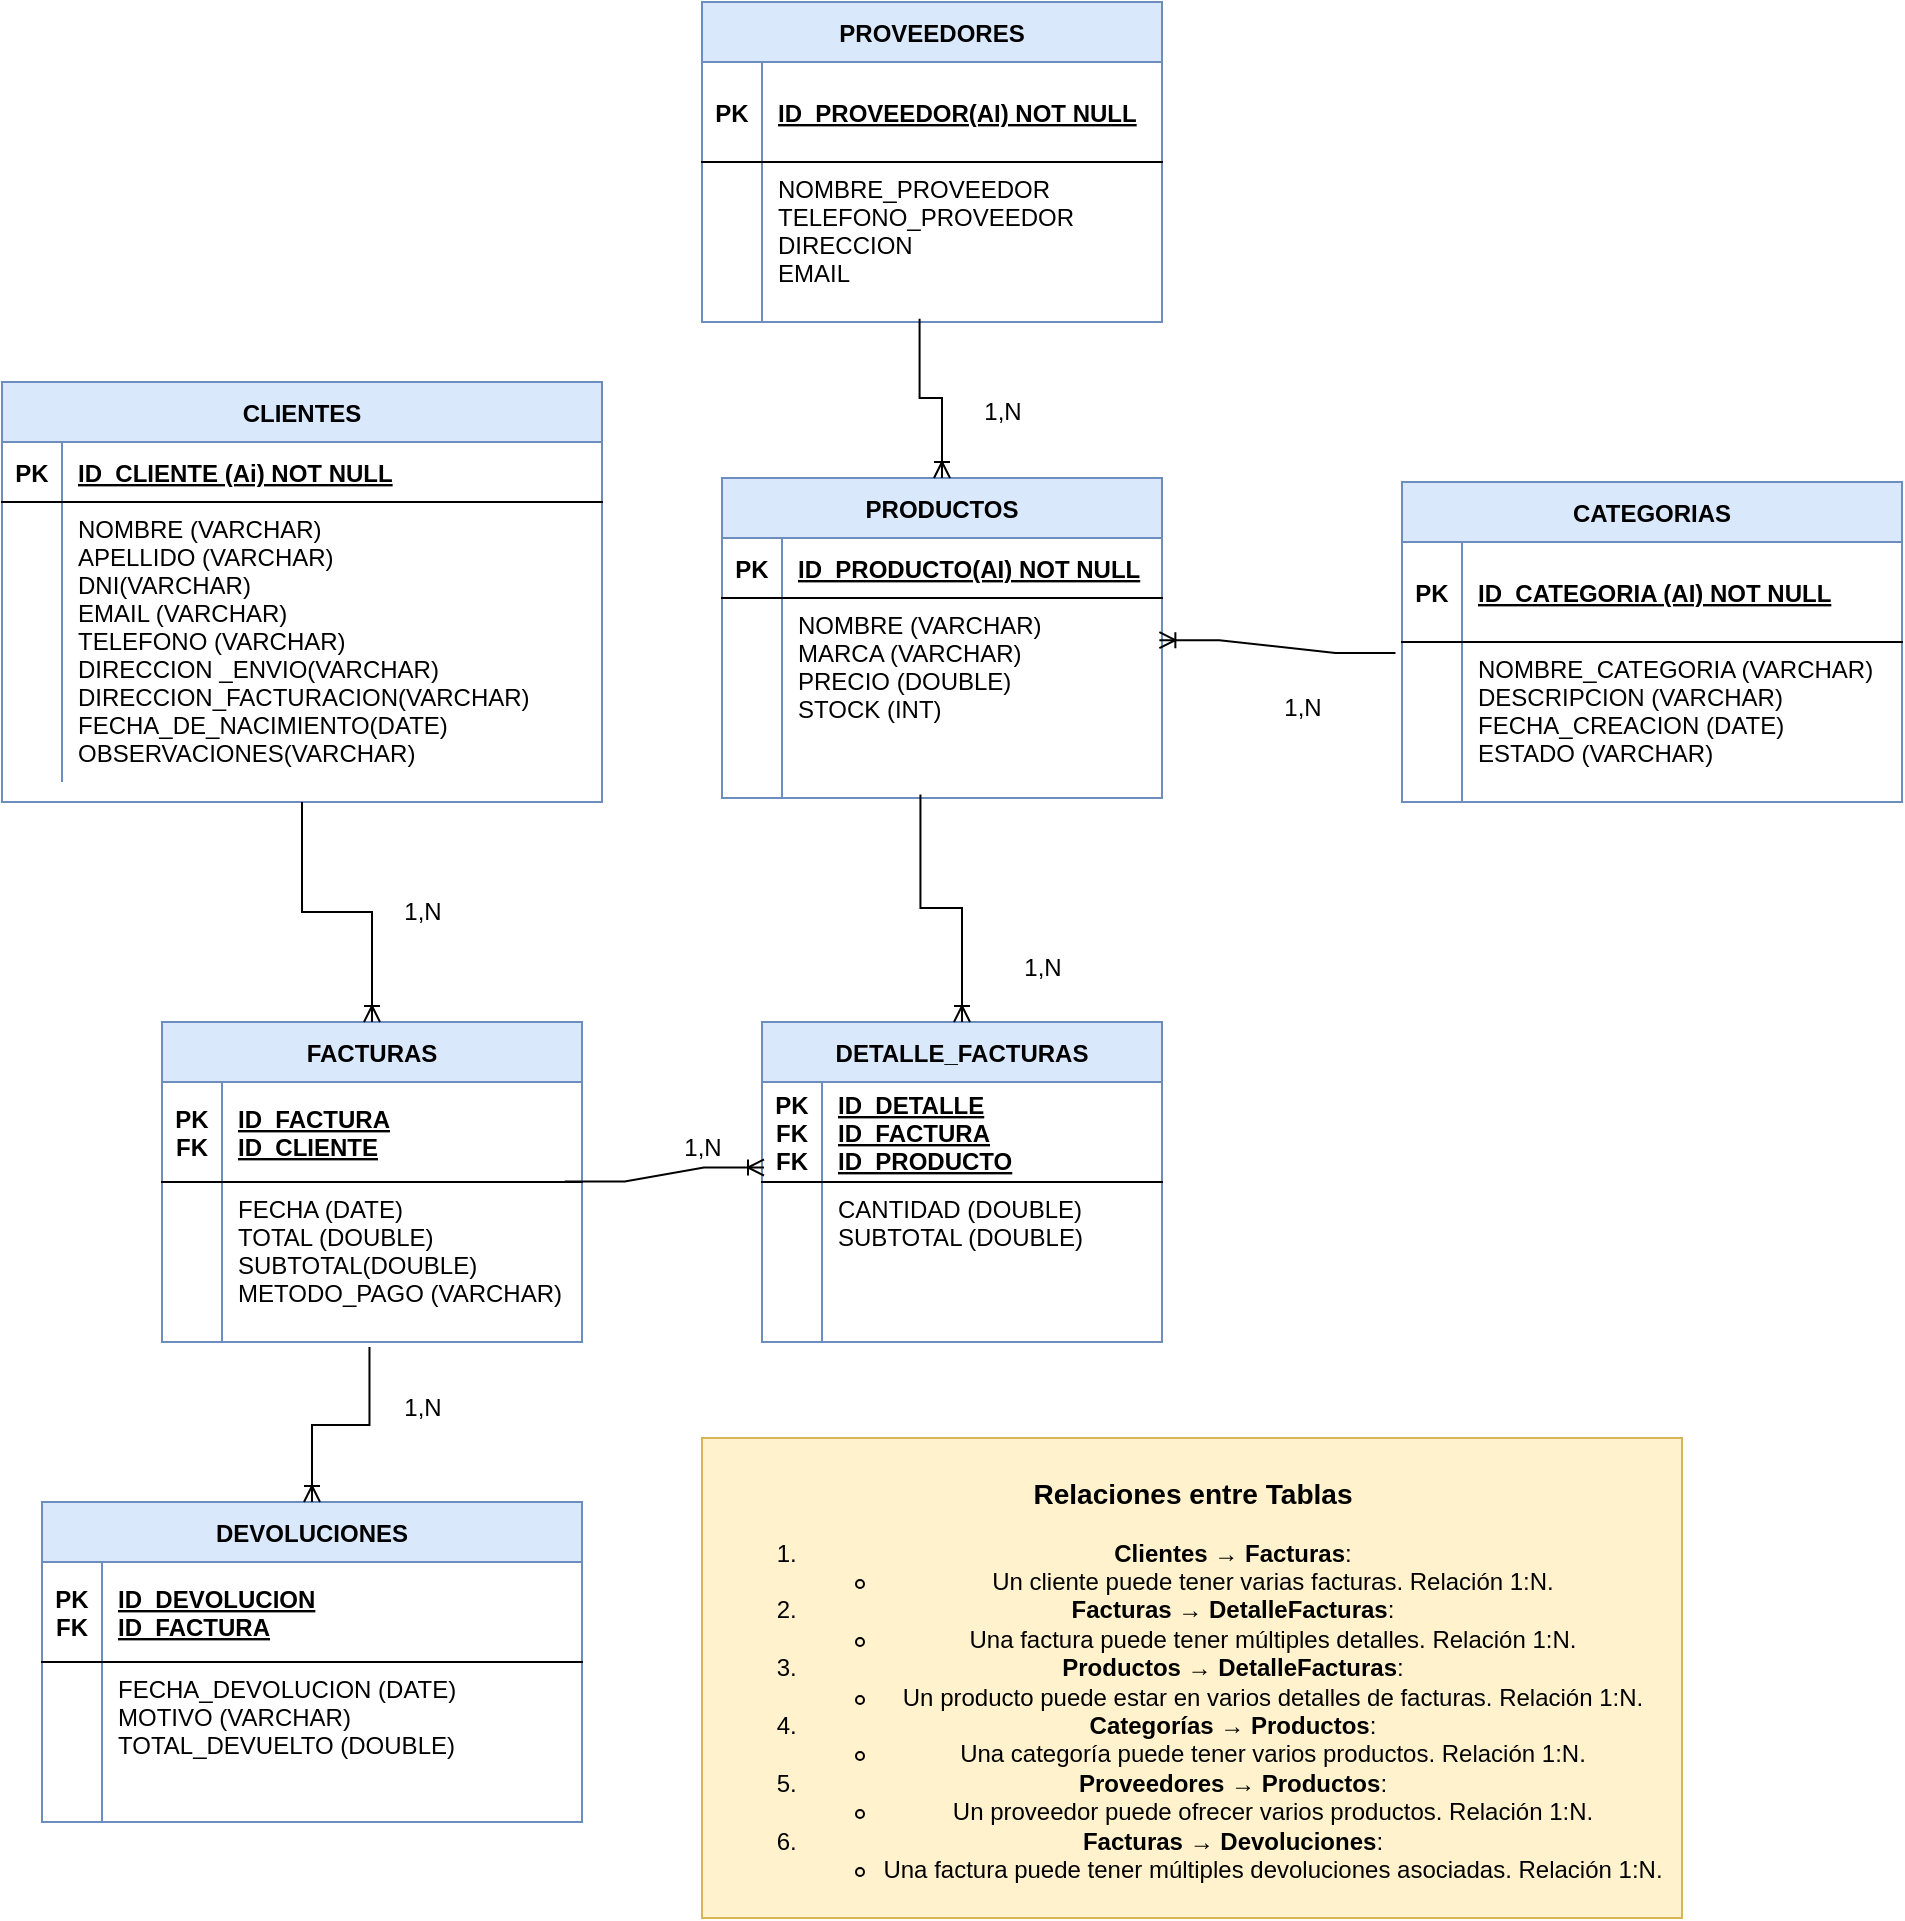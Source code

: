 <mxfile version="26.0.4">
  <diagram id="R2lEEEUBdFMjLlhIrx00" name="Page-1">
    <mxGraphModel dx="1954" dy="1608" grid="1" gridSize="10" guides="1" tooltips="1" connect="1" arrows="1" fold="1" page="1" pageScale="1" pageWidth="850" pageHeight="1100" background="none" math="0" shadow="0" extFonts="Permanent Marker^https://fonts.googleapis.com/css?family=Permanent+Marker">
      <root>
        <mxCell id="0" />
        <mxCell id="1" parent="0" />
        <mxCell id="C-vyLk0tnHw3VtMMgP7b-23" value="CLIENTES" style="shape=table;startSize=30;container=1;collapsible=1;childLayout=tableLayout;fixedRows=1;rowLines=0;fontStyle=1;align=center;resizeLast=1;fillColor=#dae8fc;strokeColor=#6c8ebf;" parent="1" vertex="1">
          <mxGeometry x="-110" y="-50" width="300" height="210" as="geometry">
            <mxRectangle x="-40" width="100" height="30" as="alternateBounds" />
          </mxGeometry>
        </mxCell>
        <mxCell id="C-vyLk0tnHw3VtMMgP7b-24" value="" style="shape=partialRectangle;collapsible=0;dropTarget=0;pointerEvents=0;fillColor=none;points=[[0,0.5],[1,0.5]];portConstraint=eastwest;top=0;left=0;right=0;bottom=1;" parent="C-vyLk0tnHw3VtMMgP7b-23" vertex="1">
          <mxGeometry y="30" width="300" height="30" as="geometry" />
        </mxCell>
        <mxCell id="C-vyLk0tnHw3VtMMgP7b-25" value="PK" style="shape=partialRectangle;overflow=hidden;connectable=0;fillColor=none;top=0;left=0;bottom=0;right=0;fontStyle=1;" parent="C-vyLk0tnHw3VtMMgP7b-24" vertex="1">
          <mxGeometry width="30" height="30" as="geometry">
            <mxRectangle width="30" height="30" as="alternateBounds" />
          </mxGeometry>
        </mxCell>
        <mxCell id="C-vyLk0tnHw3VtMMgP7b-26" value="ID_CLIENTE (Ai) NOT NULL" style="shape=partialRectangle;overflow=hidden;connectable=0;fillColor=none;top=0;left=0;bottom=0;right=0;align=left;spacingLeft=6;fontStyle=5;" parent="C-vyLk0tnHw3VtMMgP7b-24" vertex="1">
          <mxGeometry x="30" width="270" height="30" as="geometry">
            <mxRectangle width="270" height="30" as="alternateBounds" />
          </mxGeometry>
        </mxCell>
        <mxCell id="C-vyLk0tnHw3VtMMgP7b-27" value="" style="shape=partialRectangle;collapsible=0;dropTarget=0;pointerEvents=0;fillColor=none;points=[[0,0.5],[1,0.5]];portConstraint=eastwest;top=0;left=0;right=0;bottom=0;" parent="C-vyLk0tnHw3VtMMgP7b-23" vertex="1">
          <mxGeometry y="60" width="300" height="140" as="geometry" />
        </mxCell>
        <mxCell id="C-vyLk0tnHw3VtMMgP7b-28" value="" style="shape=partialRectangle;overflow=hidden;connectable=0;fillColor=none;top=0;left=0;bottom=0;right=0;" parent="C-vyLk0tnHw3VtMMgP7b-27" vertex="1">
          <mxGeometry width="30" height="140" as="geometry">
            <mxRectangle width="30" height="140" as="alternateBounds" />
          </mxGeometry>
        </mxCell>
        <mxCell id="C-vyLk0tnHw3VtMMgP7b-29" value="NOMBRE (VARCHAR)&#xa;APELLIDO (VARCHAR)&#xa;DNI(VARCHAR)&#xa;EMAIL (VARCHAR)&#xa;TELEFONO (VARCHAR)&#xa;DIRECCION _ENVIO(VARCHAR)&#xa;DIRECCION_FACTURACION(VARCHAR)&#xa;FECHA_DE_NACIMIENTO(DATE)&#xa;OBSERVACIONES(VARCHAR)" style="shape=partialRectangle;overflow=hidden;connectable=0;fillColor=none;top=0;left=0;bottom=0;right=0;align=left;spacingLeft=6;verticalAlign=top;" parent="C-vyLk0tnHw3VtMMgP7b-27" vertex="1">
          <mxGeometry x="30" width="270" height="140" as="geometry">
            <mxRectangle width="270" height="140" as="alternateBounds" />
          </mxGeometry>
        </mxCell>
        <mxCell id="9EJifP0b4ayhHqxQDqid-1" value="PRODUCTOS" style="shape=table;startSize=30;container=1;collapsible=1;childLayout=tableLayout;fixedRows=1;rowLines=0;fontStyle=1;align=center;resizeLast=1;fillColor=#dae8fc;strokeColor=#6c8ebf;" parent="1" vertex="1">
          <mxGeometry x="250" y="-2" width="220" height="160" as="geometry">
            <mxRectangle x="270" y="-2" width="100" height="30" as="alternateBounds" />
          </mxGeometry>
        </mxCell>
        <mxCell id="9EJifP0b4ayhHqxQDqid-2" value="" style="shape=partialRectangle;collapsible=0;dropTarget=0;pointerEvents=0;fillColor=none;points=[[0,0.5],[1,0.5]];portConstraint=eastwest;top=0;left=0;right=0;bottom=1;" parent="9EJifP0b4ayhHqxQDqid-1" vertex="1">
          <mxGeometry y="30" width="220" height="30" as="geometry" />
        </mxCell>
        <mxCell id="9EJifP0b4ayhHqxQDqid-3" value="PK" style="shape=partialRectangle;overflow=hidden;connectable=0;fillColor=none;top=0;left=0;bottom=0;right=0;fontStyle=1;" parent="9EJifP0b4ayhHqxQDqid-2" vertex="1">
          <mxGeometry width="30" height="30" as="geometry">
            <mxRectangle width="30" height="30" as="alternateBounds" />
          </mxGeometry>
        </mxCell>
        <mxCell id="9EJifP0b4ayhHqxQDqid-4" value="ID_PRODUCTO(AI) NOT NULL" style="shape=partialRectangle;overflow=hidden;connectable=0;fillColor=none;top=0;left=0;bottom=0;right=0;align=left;spacingLeft=6;fontStyle=5;" parent="9EJifP0b4ayhHqxQDqid-2" vertex="1">
          <mxGeometry x="30" width="190" height="30" as="geometry">
            <mxRectangle width="190" height="30" as="alternateBounds" />
          </mxGeometry>
        </mxCell>
        <mxCell id="9EJifP0b4ayhHqxQDqid-5" value="" style="shape=partialRectangle;collapsible=0;dropTarget=0;pointerEvents=0;fillColor=none;points=[[0,0.5],[1,0.5]];portConstraint=eastwest;top=0;left=0;right=0;bottom=0;" parent="9EJifP0b4ayhHqxQDqid-1" vertex="1">
          <mxGeometry y="60" width="220" height="100" as="geometry" />
        </mxCell>
        <mxCell id="9EJifP0b4ayhHqxQDqid-6" value="" style="shape=partialRectangle;overflow=hidden;connectable=0;fillColor=none;top=0;left=0;bottom=0;right=0;" parent="9EJifP0b4ayhHqxQDqid-5" vertex="1">
          <mxGeometry width="30" height="100" as="geometry">
            <mxRectangle width="30" height="100" as="alternateBounds" />
          </mxGeometry>
        </mxCell>
        <mxCell id="9EJifP0b4ayhHqxQDqid-7" value="NOMBRE (VARCHAR)&#xa;MARCA (VARCHAR)&#xa;PRECIO (DOUBLE)&#xa;STOCK (INT)" style="shape=partialRectangle;overflow=hidden;connectable=0;fillColor=none;top=0;left=0;bottom=0;right=0;align=left;spacingLeft=6;verticalAlign=top;" parent="9EJifP0b4ayhHqxQDqid-5" vertex="1">
          <mxGeometry x="30" width="190" height="100" as="geometry">
            <mxRectangle width="190" height="100" as="alternateBounds" />
          </mxGeometry>
        </mxCell>
        <mxCell id="9EJifP0b4ayhHqxQDqid-8" value="FACTURAS" style="shape=table;startSize=30;container=1;collapsible=1;childLayout=tableLayout;fixedRows=1;rowLines=0;fontStyle=1;align=center;resizeLast=1;fillColor=#dae8fc;strokeColor=#6c8ebf;" parent="1" vertex="1">
          <mxGeometry x="-30" y="270" width="210" height="160" as="geometry">
            <mxRectangle x="-20" y="240" width="100" height="30" as="alternateBounds" />
          </mxGeometry>
        </mxCell>
        <mxCell id="9EJifP0b4ayhHqxQDqid-9" value="" style="shape=partialRectangle;collapsible=0;dropTarget=0;pointerEvents=0;fillColor=none;points=[[0,0.5],[1,0.5]];portConstraint=eastwest;top=0;left=0;right=0;bottom=1;" parent="9EJifP0b4ayhHqxQDqid-8" vertex="1">
          <mxGeometry y="30" width="210" height="50" as="geometry" />
        </mxCell>
        <mxCell id="9EJifP0b4ayhHqxQDqid-10" value="PK&#xa;FK" style="shape=partialRectangle;overflow=hidden;connectable=0;fillColor=none;top=0;left=0;bottom=0;right=0;fontStyle=1;" parent="9EJifP0b4ayhHqxQDqid-9" vertex="1">
          <mxGeometry width="30" height="50" as="geometry">
            <mxRectangle width="30" height="50" as="alternateBounds" />
          </mxGeometry>
        </mxCell>
        <mxCell id="9EJifP0b4ayhHqxQDqid-11" value="ID_FACTURA&#xa;ID_CLIENTE" style="shape=partialRectangle;overflow=hidden;connectable=0;fillColor=none;top=0;left=0;bottom=0;right=0;align=left;spacingLeft=6;fontStyle=5;" parent="9EJifP0b4ayhHqxQDqid-9" vertex="1">
          <mxGeometry x="30" width="180" height="50" as="geometry">
            <mxRectangle width="180" height="50" as="alternateBounds" />
          </mxGeometry>
        </mxCell>
        <mxCell id="9EJifP0b4ayhHqxQDqid-12" value="" style="shape=partialRectangle;collapsible=0;dropTarget=0;pointerEvents=0;fillColor=none;points=[[0,0.5],[1,0.5]];portConstraint=eastwest;top=0;left=0;right=0;bottom=0;" parent="9EJifP0b4ayhHqxQDqid-8" vertex="1">
          <mxGeometry y="80" width="210" height="80" as="geometry" />
        </mxCell>
        <mxCell id="9EJifP0b4ayhHqxQDqid-13" value="" style="shape=partialRectangle;overflow=hidden;connectable=0;fillColor=none;top=0;left=0;bottom=0;right=0;" parent="9EJifP0b4ayhHqxQDqid-12" vertex="1">
          <mxGeometry width="30" height="80" as="geometry">
            <mxRectangle width="30" height="80" as="alternateBounds" />
          </mxGeometry>
        </mxCell>
        <mxCell id="9EJifP0b4ayhHqxQDqid-14" value="FECHA (DATE)&#xa;TOTAL (DOUBLE)&#xa;SUBTOTAL(DOUBLE)&#xa;METODO_PAGO (VARCHAR)" style="shape=partialRectangle;overflow=hidden;connectable=0;fillColor=none;top=0;left=0;bottom=0;right=0;align=left;spacingLeft=6;verticalAlign=top;" parent="9EJifP0b4ayhHqxQDqid-12" vertex="1">
          <mxGeometry x="30" width="180" height="80" as="geometry">
            <mxRectangle width="180" height="80" as="alternateBounds" />
          </mxGeometry>
        </mxCell>
        <mxCell id="9EJifP0b4ayhHqxQDqid-15" value="DETALLE_FACTURAS" style="shape=table;startSize=30;container=1;collapsible=1;childLayout=tableLayout;fixedRows=1;rowLines=0;fontStyle=1;align=center;resizeLast=1;fillColor=#dae8fc;strokeColor=#6c8ebf;" parent="1" vertex="1">
          <mxGeometry x="270" y="270" width="200" height="160" as="geometry">
            <mxRectangle x="290" y="280" width="140" height="30" as="alternateBounds" />
          </mxGeometry>
        </mxCell>
        <mxCell id="9EJifP0b4ayhHqxQDqid-16" value="" style="shape=partialRectangle;collapsible=0;dropTarget=0;pointerEvents=0;fillColor=none;points=[[0,0.5],[1,0.5]];portConstraint=eastwest;top=0;left=0;right=0;bottom=1;" parent="9EJifP0b4ayhHqxQDqid-15" vertex="1">
          <mxGeometry y="30" width="200" height="50" as="geometry" />
        </mxCell>
        <mxCell id="9EJifP0b4ayhHqxQDqid-17" value="PK&#xa;FK&#xa;FK" style="shape=partialRectangle;overflow=hidden;connectable=0;fillColor=none;top=0;left=0;bottom=0;right=0;fontStyle=1;" parent="9EJifP0b4ayhHqxQDqid-16" vertex="1">
          <mxGeometry width="30" height="50" as="geometry">
            <mxRectangle width="30" height="50" as="alternateBounds" />
          </mxGeometry>
        </mxCell>
        <mxCell id="9EJifP0b4ayhHqxQDqid-18" value="ID_DETALLE&#xa;ID_FACTURA&#xa;ID_PRODUCTO" style="shape=partialRectangle;overflow=hidden;connectable=0;fillColor=none;top=0;left=0;bottom=0;right=0;align=left;spacingLeft=6;fontStyle=5;" parent="9EJifP0b4ayhHqxQDqid-16" vertex="1">
          <mxGeometry x="30" width="170" height="50" as="geometry">
            <mxRectangle width="170" height="50" as="alternateBounds" />
          </mxGeometry>
        </mxCell>
        <mxCell id="9EJifP0b4ayhHqxQDqid-19" value="" style="shape=partialRectangle;collapsible=0;dropTarget=0;pointerEvents=0;fillColor=none;points=[[0,0.5],[1,0.5]];portConstraint=eastwest;top=0;left=0;right=0;bottom=0;" parent="9EJifP0b4ayhHqxQDqid-15" vertex="1">
          <mxGeometry y="80" width="200" height="80" as="geometry" />
        </mxCell>
        <mxCell id="9EJifP0b4ayhHqxQDqid-20" value="" style="shape=partialRectangle;overflow=hidden;connectable=0;fillColor=none;top=0;left=0;bottom=0;right=0;" parent="9EJifP0b4ayhHqxQDqid-19" vertex="1">
          <mxGeometry width="30" height="80" as="geometry">
            <mxRectangle width="30" height="80" as="alternateBounds" />
          </mxGeometry>
        </mxCell>
        <mxCell id="9EJifP0b4ayhHqxQDqid-21" value="CANTIDAD (DOUBLE)&#xa;SUBTOTAL (DOUBLE)" style="shape=partialRectangle;overflow=hidden;connectable=0;fillColor=none;top=0;left=0;bottom=0;right=0;align=left;spacingLeft=6;verticalAlign=top;" parent="9EJifP0b4ayhHqxQDqid-19" vertex="1">
          <mxGeometry x="30" width="170" height="80" as="geometry">
            <mxRectangle width="170" height="80" as="alternateBounds" />
          </mxGeometry>
        </mxCell>
        <mxCell id="9EJifP0b4ayhHqxQDqid-22" value="CATEGORIAS" style="shape=table;startSize=30;container=1;collapsible=1;childLayout=tableLayout;fixedRows=1;rowLines=0;fontStyle=1;align=center;resizeLast=1;fillColor=#dae8fc;strokeColor=#6c8ebf;" parent="1" vertex="1">
          <mxGeometry x="590" width="250" height="160" as="geometry">
            <mxRectangle x="700" y="20" width="100" height="30" as="alternateBounds" />
          </mxGeometry>
        </mxCell>
        <mxCell id="9EJifP0b4ayhHqxQDqid-23" value="" style="shape=partialRectangle;collapsible=0;dropTarget=0;pointerEvents=0;fillColor=none;points=[[0,0.5],[1,0.5]];portConstraint=eastwest;top=0;left=0;right=0;bottom=1;" parent="9EJifP0b4ayhHqxQDqid-22" vertex="1">
          <mxGeometry y="30" width="250" height="50" as="geometry" />
        </mxCell>
        <mxCell id="9EJifP0b4ayhHqxQDqid-24" value="PK" style="shape=partialRectangle;overflow=hidden;connectable=0;fillColor=none;top=0;left=0;bottom=0;right=0;fontStyle=1;" parent="9EJifP0b4ayhHqxQDqid-23" vertex="1">
          <mxGeometry width="30" height="50" as="geometry">
            <mxRectangle width="30" height="50" as="alternateBounds" />
          </mxGeometry>
        </mxCell>
        <mxCell id="9EJifP0b4ayhHqxQDqid-25" value="ID_CATEGORIA (AI) NOT NULL" style="shape=partialRectangle;overflow=hidden;connectable=0;fillColor=none;top=0;left=0;bottom=0;right=0;align=left;spacingLeft=6;fontStyle=5;" parent="9EJifP0b4ayhHqxQDqid-23" vertex="1">
          <mxGeometry x="30" width="220" height="50" as="geometry">
            <mxRectangle width="220" height="50" as="alternateBounds" />
          </mxGeometry>
        </mxCell>
        <mxCell id="9EJifP0b4ayhHqxQDqid-26" value="" style="shape=partialRectangle;collapsible=0;dropTarget=0;pointerEvents=0;fillColor=none;points=[[0,0.5],[1,0.5]];portConstraint=eastwest;top=0;left=0;right=0;bottom=0;" parent="9EJifP0b4ayhHqxQDqid-22" vertex="1">
          <mxGeometry y="80" width="250" height="80" as="geometry" />
        </mxCell>
        <mxCell id="9EJifP0b4ayhHqxQDqid-27" value="" style="shape=partialRectangle;overflow=hidden;connectable=0;fillColor=none;top=0;left=0;bottom=0;right=0;" parent="9EJifP0b4ayhHqxQDqid-26" vertex="1">
          <mxGeometry width="30" height="80" as="geometry">
            <mxRectangle width="30" height="80" as="alternateBounds" />
          </mxGeometry>
        </mxCell>
        <mxCell id="9EJifP0b4ayhHqxQDqid-28" value="NOMBRE_CATEGORIA (VARCHAR)&#xa;DESCRIPCION (VARCHAR)&#xa;FECHA_CREACION (DATE)&#xa;ESTADO (VARCHAR)" style="shape=partialRectangle;overflow=hidden;connectable=0;fillColor=none;top=0;left=0;bottom=0;right=0;align=left;spacingLeft=6;verticalAlign=top;" parent="9EJifP0b4ayhHqxQDqid-26" vertex="1">
          <mxGeometry x="30" width="220" height="80" as="geometry">
            <mxRectangle width="220" height="80" as="alternateBounds" />
          </mxGeometry>
        </mxCell>
        <mxCell id="9EJifP0b4ayhHqxQDqid-29" value="PROVEEDORES" style="shape=table;startSize=30;container=1;collapsible=1;childLayout=tableLayout;fixedRows=1;rowLines=0;fontStyle=1;align=center;resizeLast=1;fillColor=#dae8fc;strokeColor=#6c8ebf;" parent="1" vertex="1">
          <mxGeometry x="240" y="-240" width="230" height="160" as="geometry">
            <mxRectangle x="270" y="-240" width="100" height="30" as="alternateBounds" />
          </mxGeometry>
        </mxCell>
        <mxCell id="9EJifP0b4ayhHqxQDqid-30" value="" style="shape=partialRectangle;collapsible=0;dropTarget=0;pointerEvents=0;fillColor=none;points=[[0,0.5],[1,0.5]];portConstraint=eastwest;top=0;left=0;right=0;bottom=1;" parent="9EJifP0b4ayhHqxQDqid-29" vertex="1">
          <mxGeometry y="30" width="230" height="50" as="geometry" />
        </mxCell>
        <mxCell id="9EJifP0b4ayhHqxQDqid-31" value="PK" style="shape=partialRectangle;overflow=hidden;connectable=0;fillColor=none;top=0;left=0;bottom=0;right=0;fontStyle=1;" parent="9EJifP0b4ayhHqxQDqid-30" vertex="1">
          <mxGeometry width="30" height="50" as="geometry">
            <mxRectangle width="30" height="50" as="alternateBounds" />
          </mxGeometry>
        </mxCell>
        <mxCell id="9EJifP0b4ayhHqxQDqid-32" value="ID_PROVEEDOR(AI) NOT NULL" style="shape=partialRectangle;overflow=hidden;connectable=0;fillColor=none;top=0;left=0;bottom=0;right=0;align=left;spacingLeft=6;fontStyle=5;" parent="9EJifP0b4ayhHqxQDqid-30" vertex="1">
          <mxGeometry x="30" width="200" height="50" as="geometry">
            <mxRectangle width="200" height="50" as="alternateBounds" />
          </mxGeometry>
        </mxCell>
        <mxCell id="9EJifP0b4ayhHqxQDqid-33" value="" style="shape=partialRectangle;collapsible=0;dropTarget=0;pointerEvents=0;fillColor=none;points=[[0,0.5],[1,0.5]];portConstraint=eastwest;top=0;left=0;right=0;bottom=0;" parent="9EJifP0b4ayhHqxQDqid-29" vertex="1">
          <mxGeometry y="80" width="230" height="80" as="geometry" />
        </mxCell>
        <mxCell id="9EJifP0b4ayhHqxQDqid-34" value="" style="shape=partialRectangle;overflow=hidden;connectable=0;fillColor=none;top=0;left=0;bottom=0;right=0;" parent="9EJifP0b4ayhHqxQDqid-33" vertex="1">
          <mxGeometry width="30" height="80" as="geometry">
            <mxRectangle width="30" height="80" as="alternateBounds" />
          </mxGeometry>
        </mxCell>
        <mxCell id="9EJifP0b4ayhHqxQDqid-35" value="NOMBRE_PROVEEDOR&#xa;TELEFONO_PROVEEDOR&#xa;DIRECCION&#xa;EMAIL" style="shape=partialRectangle;overflow=hidden;connectable=0;fillColor=none;top=0;left=0;bottom=0;right=0;align=left;spacingLeft=6;verticalAlign=top;" parent="9EJifP0b4ayhHqxQDqid-33" vertex="1">
          <mxGeometry x="30" width="200" height="80" as="geometry">
            <mxRectangle width="200" height="80" as="alternateBounds" />
          </mxGeometry>
        </mxCell>
        <mxCell id="9EJifP0b4ayhHqxQDqid-36" value="DEVOLUCIONES" style="shape=table;startSize=30;container=1;collapsible=1;childLayout=tableLayout;fixedRows=1;rowLines=0;fontStyle=1;align=center;resizeLast=1;fillColor=#dae8fc;strokeColor=#6c8ebf;" parent="1" vertex="1">
          <mxGeometry x="-90" y="510" width="270" height="160" as="geometry">
            <mxRectangle x="30" y="510" width="100" height="30" as="alternateBounds" />
          </mxGeometry>
        </mxCell>
        <mxCell id="9EJifP0b4ayhHqxQDqid-37" value="" style="shape=partialRectangle;collapsible=0;dropTarget=0;pointerEvents=0;fillColor=none;points=[[0,0.5],[1,0.5]];portConstraint=eastwest;top=0;left=0;right=0;bottom=1;" parent="9EJifP0b4ayhHqxQDqid-36" vertex="1">
          <mxGeometry y="30" width="270" height="50" as="geometry" />
        </mxCell>
        <mxCell id="9EJifP0b4ayhHqxQDqid-38" value="PK&#xa;FK" style="shape=partialRectangle;overflow=hidden;connectable=0;fillColor=none;top=0;left=0;bottom=0;right=0;fontStyle=1;" parent="9EJifP0b4ayhHqxQDqid-37" vertex="1">
          <mxGeometry width="30" height="50" as="geometry">
            <mxRectangle width="30" height="50" as="alternateBounds" />
          </mxGeometry>
        </mxCell>
        <mxCell id="9EJifP0b4ayhHqxQDqid-39" value="ID_DEVOLUCION&#xa;ID_FACTURA" style="shape=partialRectangle;overflow=hidden;connectable=0;fillColor=none;top=0;left=0;bottom=0;right=0;align=left;spacingLeft=6;fontStyle=5;" parent="9EJifP0b4ayhHqxQDqid-37" vertex="1">
          <mxGeometry x="30" width="240" height="50" as="geometry">
            <mxRectangle width="240" height="50" as="alternateBounds" />
          </mxGeometry>
        </mxCell>
        <mxCell id="9EJifP0b4ayhHqxQDqid-40" value="" style="shape=partialRectangle;collapsible=0;dropTarget=0;pointerEvents=0;fillColor=none;points=[[0,0.5],[1,0.5]];portConstraint=eastwest;top=0;left=0;right=0;bottom=0;" parent="9EJifP0b4ayhHqxQDqid-36" vertex="1">
          <mxGeometry y="80" width="270" height="80" as="geometry" />
        </mxCell>
        <mxCell id="9EJifP0b4ayhHqxQDqid-41" value="" style="shape=partialRectangle;overflow=hidden;connectable=0;fillColor=none;top=0;left=0;bottom=0;right=0;" parent="9EJifP0b4ayhHqxQDqid-40" vertex="1">
          <mxGeometry width="30" height="80" as="geometry">
            <mxRectangle width="30" height="80" as="alternateBounds" />
          </mxGeometry>
        </mxCell>
        <mxCell id="9EJifP0b4ayhHqxQDqid-42" value="FECHA_DEVOLUCION (DATE)&#xa;MOTIVO (VARCHAR)&#xa;TOTAL_DEVUELTO (DOUBLE)" style="shape=partialRectangle;overflow=hidden;connectable=0;fillColor=none;top=0;left=0;bottom=0;right=0;align=left;spacingLeft=6;verticalAlign=top;" parent="9EJifP0b4ayhHqxQDqid-40" vertex="1">
          <mxGeometry x="30" width="240" height="80" as="geometry">
            <mxRectangle width="240" height="80" as="alternateBounds" />
          </mxGeometry>
        </mxCell>
        <mxCell id="9EJifP0b4ayhHqxQDqid-50" value="&lt;h3&gt;Relaciones entre Tablas&lt;/h3&gt;&lt;ol&gt;&lt;li&gt;&lt;strong&gt;Clientes&lt;/strong&gt; → &lt;strong&gt;Facturas&lt;/strong&gt;:&lt;ul&gt;&lt;li&gt;Un cliente puede tener varias facturas. Relación 1:N.&lt;/li&gt;&lt;/ul&gt;&lt;/li&gt;&lt;li&gt;&lt;strong&gt;Facturas&lt;/strong&gt; → &lt;strong&gt;DetalleFacturas&lt;/strong&gt;:&lt;ul&gt;&lt;li&gt;Una factura puede tener múltiples detalles. Relación 1:N.&lt;/li&gt;&lt;/ul&gt;&lt;/li&gt;&lt;li&gt;&lt;strong&gt;Productos&lt;/strong&gt; → &lt;strong&gt;DetalleFacturas&lt;/strong&gt;:&lt;ul&gt;&lt;li&gt;Un producto puede estar en varios detalles de facturas. Relación 1:N.&lt;/li&gt;&lt;/ul&gt;&lt;/li&gt;&lt;li&gt;&lt;strong&gt;Categorías&lt;/strong&gt; → &lt;strong&gt;Productos&lt;/strong&gt;:&lt;ul&gt;&lt;li&gt;Una categoría puede tener varios productos. Relación 1:N.&lt;/li&gt;&lt;/ul&gt;&lt;/li&gt;&lt;li&gt;&lt;strong&gt;Proveedores&lt;/strong&gt; → &lt;strong&gt;Productos&lt;/strong&gt;:&lt;ul&gt;&lt;li&gt;Un proveedor puede ofrecer varios productos. Relación 1:N.&lt;/li&gt;&lt;/ul&gt;&lt;/li&gt;&lt;li&gt;&lt;strong&gt;Facturas&lt;/strong&gt; → &lt;strong&gt;Devoluciones&lt;/strong&gt;:&lt;ul&gt;&lt;li&gt;Una factura puede tener múltiples devoluciones asociadas. Relación 1:N.&lt;/li&gt;&lt;/ul&gt;&lt;/li&gt;&lt;/ol&gt;" style="text;html=1;align=center;verticalAlign=middle;resizable=0;points=[];autosize=1;strokeColor=#d6b656;fillColor=#fff2cc;" parent="1" vertex="1">
          <mxGeometry x="240" y="478" width="490" height="240" as="geometry" />
        </mxCell>
        <mxCell id="9EJifP0b4ayhHqxQDqid-60" value="" style="edgeStyle=elbowEdgeStyle;fontSize=12;html=1;endArrow=ERoneToMany;rounded=0;exitX=0.5;exitY=1;exitDx=0;exitDy=0;elbow=vertical;entryX=0.5;entryY=0;entryDx=0;entryDy=0;" parent="1" source="C-vyLk0tnHw3VtMMgP7b-23" target="9EJifP0b4ayhHqxQDqid-8" edge="1">
          <mxGeometry width="100" height="100" relative="1" as="geometry">
            <mxPoint x="110" y="260" as="sourcePoint" />
            <mxPoint x="100" y="230" as="targetPoint" />
          </mxGeometry>
        </mxCell>
        <mxCell id="9EJifP0b4ayhHqxQDqid-61" value="1,N" style="text;html=1;align=center;verticalAlign=middle;resizable=0;points=[];autosize=1;strokeColor=none;fillColor=none;" parent="1" vertex="1">
          <mxGeometry x="80" y="200" width="40" height="30" as="geometry" />
        </mxCell>
        <mxCell id="9EJifP0b4ayhHqxQDqid-63" value="" style="edgeStyle=entityRelationEdgeStyle;fontSize=12;html=1;endArrow=ERoneToMany;rounded=0;exitX=0.959;exitY=0.994;exitDx=0;exitDy=0;exitPerimeter=0;entryX=0.005;entryY=0.855;entryDx=0;entryDy=0;entryPerimeter=0;" parent="1" source="9EJifP0b4ayhHqxQDqid-9" target="9EJifP0b4ayhHqxQDqid-16" edge="1">
          <mxGeometry width="100" height="100" relative="1" as="geometry">
            <mxPoint x="230" y="370" as="sourcePoint" />
            <mxPoint x="330" y="270" as="targetPoint" />
          </mxGeometry>
        </mxCell>
        <mxCell id="9EJifP0b4ayhHqxQDqid-64" value="1,N" style="text;html=1;align=center;verticalAlign=middle;resizable=0;points=[];autosize=1;strokeColor=none;fillColor=none;" parent="1" vertex="1">
          <mxGeometry x="220" y="318" width="40" height="30" as="geometry" />
        </mxCell>
        <mxCell id="9EJifP0b4ayhHqxQDqid-65" value="" style="edgeStyle=elbowEdgeStyle;fontSize=12;html=1;endArrow=ERoneToMany;rounded=0;exitX=0.451;exitY=0.983;exitDx=0;exitDy=0;exitPerimeter=0;entryX=0.5;entryY=0;entryDx=0;entryDy=0;elbow=vertical;" parent="1" source="9EJifP0b4ayhHqxQDqid-5" target="9EJifP0b4ayhHqxQDqid-15" edge="1">
          <mxGeometry width="100" height="100" relative="1" as="geometry">
            <mxPoint x="480" y="270" as="sourcePoint" />
            <mxPoint x="580" y="170" as="targetPoint" />
          </mxGeometry>
        </mxCell>
        <mxCell id="9EJifP0b4ayhHqxQDqid-66" value="1,N" style="text;html=1;align=center;verticalAlign=middle;resizable=0;points=[];autosize=1;strokeColor=none;fillColor=none;" parent="1" vertex="1">
          <mxGeometry x="390" y="228" width="40" height="30" as="geometry" />
        </mxCell>
        <mxCell id="9EJifP0b4ayhHqxQDqid-67" value="" style="edgeStyle=entityRelationEdgeStyle;fontSize=12;html=1;endArrow=ERoneToMany;rounded=0;exitX=-0.013;exitY=0.068;exitDx=0;exitDy=0;exitPerimeter=0;entryX=0.994;entryY=0.211;entryDx=0;entryDy=0;entryPerimeter=0;" parent="1" source="9EJifP0b4ayhHqxQDqid-26" target="9EJifP0b4ayhHqxQDqid-5" edge="1">
          <mxGeometry width="100" height="100" relative="1" as="geometry">
            <mxPoint x="630" y="290" as="sourcePoint" />
            <mxPoint x="610" y="280" as="targetPoint" />
          </mxGeometry>
        </mxCell>
        <mxCell id="9EJifP0b4ayhHqxQDqid-68" value="" style="edgeStyle=elbowEdgeStyle;fontSize=12;html=1;endArrow=ERoneToMany;rounded=0;exitX=0.473;exitY=0.979;exitDx=0;exitDy=0;exitPerimeter=0;entryX=0.5;entryY=0;entryDx=0;entryDy=0;elbow=vertical;" parent="1" source="9EJifP0b4ayhHqxQDqid-33" target="9EJifP0b4ayhHqxQDqid-1" edge="1">
          <mxGeometry width="100" height="100" relative="1" as="geometry">
            <mxPoint x="470" as="sourcePoint" />
            <mxPoint x="570" y="-100" as="targetPoint" />
          </mxGeometry>
        </mxCell>
        <mxCell id="9EJifP0b4ayhHqxQDqid-69" value="" style="edgeStyle=elbowEdgeStyle;fontSize=12;html=1;endArrow=ERoneToMany;rounded=0;exitX=0.494;exitY=1.032;exitDx=0;exitDy=0;exitPerimeter=0;entryX=0.5;entryY=0;entryDx=0;entryDy=0;elbow=vertical;" parent="1" source="9EJifP0b4ayhHqxQDqid-12" target="9EJifP0b4ayhHqxQDqid-36" edge="1">
          <mxGeometry width="100" height="100" relative="1" as="geometry">
            <mxPoint x="120" y="530" as="sourcePoint" />
            <mxPoint x="220" y="430" as="targetPoint" />
          </mxGeometry>
        </mxCell>
        <mxCell id="9EJifP0b4ayhHqxQDqid-70" value="1,N" style="text;html=1;align=center;verticalAlign=middle;resizable=0;points=[];autosize=1;strokeColor=none;fillColor=none;" parent="1" vertex="1">
          <mxGeometry x="80" y="448" width="40" height="30" as="geometry" />
        </mxCell>
        <mxCell id="9EJifP0b4ayhHqxQDqid-71" value="1,N" style="text;html=1;align=center;verticalAlign=middle;resizable=0;points=[];autosize=1;strokeColor=none;fillColor=none;" parent="1" vertex="1">
          <mxGeometry x="370" y="-50" width="40" height="30" as="geometry" />
        </mxCell>
        <mxCell id="9EJifP0b4ayhHqxQDqid-72" value="1,N" style="text;html=1;align=center;verticalAlign=middle;resizable=0;points=[];autosize=1;strokeColor=none;fillColor=none;" parent="1" vertex="1">
          <mxGeometry x="520" y="98" width="40" height="30" as="geometry" />
        </mxCell>
      </root>
    </mxGraphModel>
  </diagram>
</mxfile>
